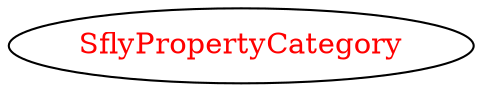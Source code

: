 digraph dependencyGraph {
 concentrate=true;
 ranksep="2.0";
 rankdir="LR"; 
 splines="ortho";
"SflyPropertyCategory" [fontcolor="red"];
}